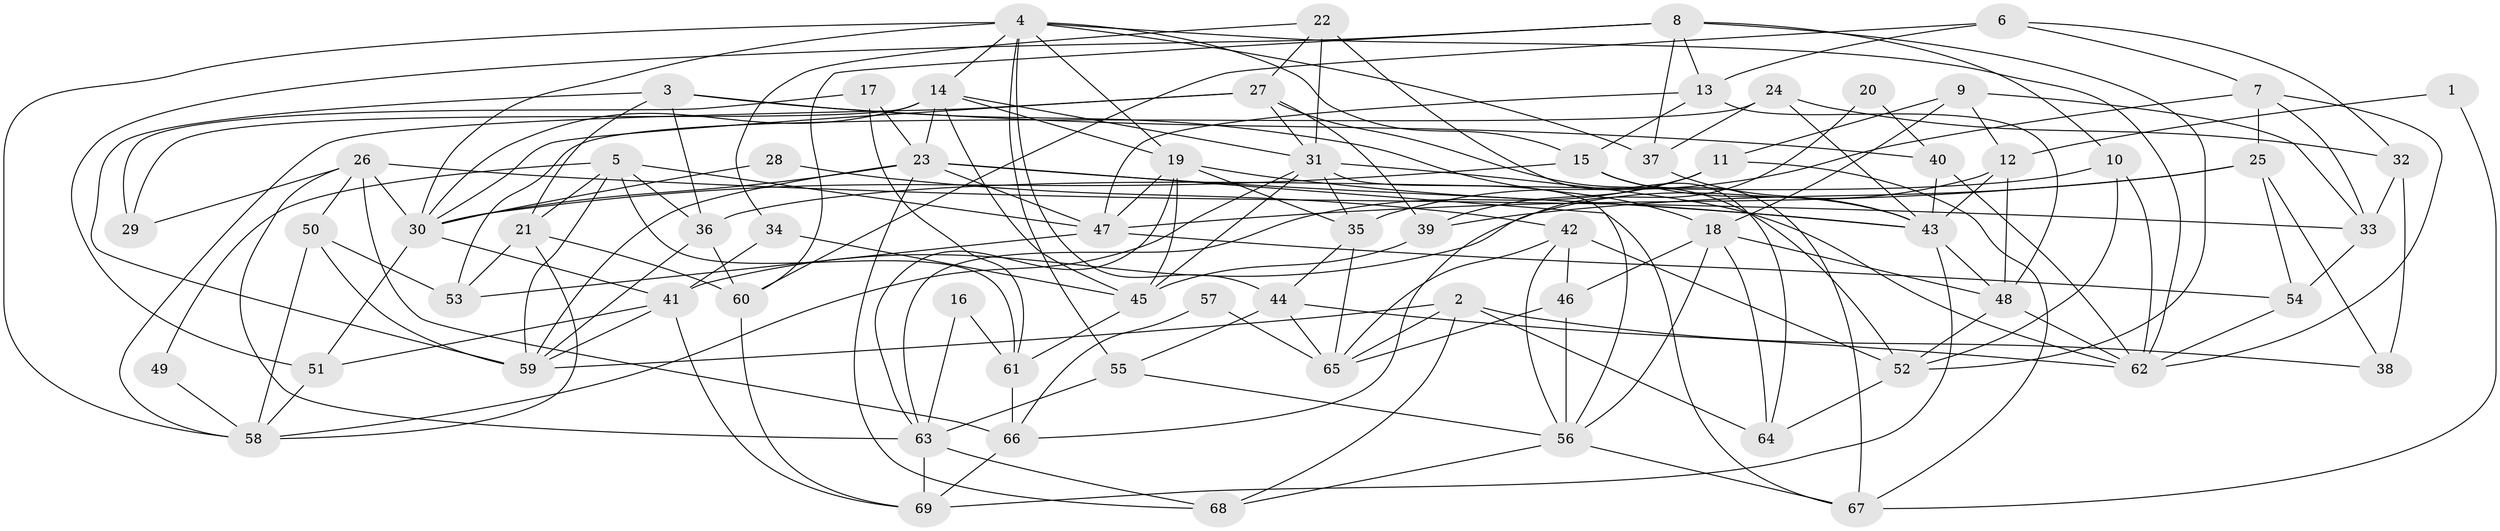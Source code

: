 // original degree distribution, {4: 0.2894736842105263, 3: 0.2894736842105263, 5: 0.19298245614035087, 2: 0.10526315789473684, 6: 0.07894736842105263, 7: 0.03508771929824561, 9: 0.008771929824561403}
// Generated by graph-tools (version 1.1) at 2025/37/03/04/25 23:37:12]
// undirected, 69 vertices, 173 edges
graph export_dot {
  node [color=gray90,style=filled];
  1;
  2;
  3;
  4;
  5;
  6;
  7;
  8;
  9;
  10;
  11;
  12;
  13;
  14;
  15;
  16;
  17;
  18;
  19;
  20;
  21;
  22;
  23;
  24;
  25;
  26;
  27;
  28;
  29;
  30;
  31;
  32;
  33;
  34;
  35;
  36;
  37;
  38;
  39;
  40;
  41;
  42;
  43;
  44;
  45;
  46;
  47;
  48;
  49;
  50;
  51;
  52;
  53;
  54;
  55;
  56;
  57;
  58;
  59;
  60;
  61;
  62;
  63;
  64;
  65;
  66;
  67;
  68;
  69;
  1 -- 12 [weight=1.0];
  1 -- 67 [weight=1.0];
  2 -- 38 [weight=1.0];
  2 -- 59 [weight=2.0];
  2 -- 64 [weight=1.0];
  2 -- 65 [weight=1.0];
  2 -- 68 [weight=1.0];
  3 -- 18 [weight=1.0];
  3 -- 21 [weight=1.0];
  3 -- 36 [weight=1.0];
  3 -- 40 [weight=1.0];
  3 -- 59 [weight=1.0];
  4 -- 14 [weight=1.0];
  4 -- 15 [weight=1.0];
  4 -- 19 [weight=1.0];
  4 -- 30 [weight=1.0];
  4 -- 37 [weight=1.0];
  4 -- 44 [weight=1.0];
  4 -- 55 [weight=2.0];
  4 -- 58 [weight=1.0];
  4 -- 62 [weight=1.0];
  5 -- 21 [weight=1.0];
  5 -- 36 [weight=1.0];
  5 -- 47 [weight=1.0];
  5 -- 49 [weight=1.0];
  5 -- 59 [weight=1.0];
  5 -- 61 [weight=1.0];
  6 -- 7 [weight=1.0];
  6 -- 13 [weight=1.0];
  6 -- 32 [weight=1.0];
  6 -- 60 [weight=1.0];
  7 -- 25 [weight=1.0];
  7 -- 33 [weight=1.0];
  7 -- 35 [weight=2.0];
  7 -- 62 [weight=1.0];
  8 -- 10 [weight=1.0];
  8 -- 13 [weight=1.0];
  8 -- 37 [weight=1.0];
  8 -- 51 [weight=1.0];
  8 -- 52 [weight=1.0];
  8 -- 60 [weight=1.0];
  9 -- 11 [weight=1.0];
  9 -- 12 [weight=1.0];
  9 -- 18 [weight=1.0];
  9 -- 33 [weight=1.0];
  10 -- 36 [weight=1.0];
  10 -- 52 [weight=1.0];
  10 -- 62 [weight=1.0];
  11 -- 39 [weight=1.0];
  11 -- 63 [weight=1.0];
  11 -- 67 [weight=1.0];
  12 -- 41 [weight=1.0];
  12 -- 43 [weight=1.0];
  12 -- 48 [weight=1.0];
  13 -- 15 [weight=1.0];
  13 -- 47 [weight=1.0];
  13 -- 48 [weight=1.0];
  14 -- 19 [weight=1.0];
  14 -- 23 [weight=1.0];
  14 -- 29 [weight=1.0];
  14 -- 30 [weight=1.0];
  14 -- 31 [weight=1.0];
  14 -- 45 [weight=1.0];
  15 -- 30 [weight=1.0];
  15 -- 43 [weight=1.0];
  15 -- 67 [weight=1.0];
  16 -- 61 [weight=1.0];
  16 -- 63 [weight=1.0];
  17 -- 23 [weight=1.0];
  17 -- 29 [weight=1.0];
  17 -- 61 [weight=1.0];
  18 -- 46 [weight=1.0];
  18 -- 48 [weight=1.0];
  18 -- 56 [weight=1.0];
  18 -- 64 [weight=1.0];
  19 -- 35 [weight=1.0];
  19 -- 43 [weight=1.0];
  19 -- 45 [weight=1.0];
  19 -- 47 [weight=1.0];
  19 -- 63 [weight=1.0];
  20 -- 40 [weight=1.0];
  20 -- 66 [weight=1.0];
  21 -- 53 [weight=1.0];
  21 -- 58 [weight=1.0];
  21 -- 60 [weight=1.0];
  22 -- 27 [weight=1.0];
  22 -- 31 [weight=1.0];
  22 -- 34 [weight=1.0];
  22 -- 64 [weight=1.0];
  23 -- 30 [weight=1.0];
  23 -- 43 [weight=1.0];
  23 -- 47 [weight=1.0];
  23 -- 59 [weight=2.0];
  23 -- 67 [weight=1.0];
  23 -- 68 [weight=1.0];
  24 -- 32 [weight=1.0];
  24 -- 37 [weight=1.0];
  24 -- 43 [weight=1.0];
  24 -- 53 [weight=1.0];
  25 -- 38 [weight=1.0];
  25 -- 39 [weight=1.0];
  25 -- 47 [weight=1.0];
  25 -- 54 [weight=1.0];
  26 -- 29 [weight=1.0];
  26 -- 30 [weight=1.0];
  26 -- 33 [weight=2.0];
  26 -- 50 [weight=1.0];
  26 -- 63 [weight=1.0];
  26 -- 66 [weight=1.0];
  27 -- 30 [weight=2.0];
  27 -- 31 [weight=1.0];
  27 -- 39 [weight=2.0];
  27 -- 52 [weight=1.0];
  27 -- 58 [weight=1.0];
  28 -- 30 [weight=1.0];
  28 -- 42 [weight=1.0];
  30 -- 41 [weight=1.0];
  30 -- 51 [weight=1.0];
  31 -- 35 [weight=1.0];
  31 -- 45 [weight=1.0];
  31 -- 56 [weight=1.0];
  31 -- 58 [weight=1.0];
  31 -- 62 [weight=1.0];
  32 -- 33 [weight=1.0];
  32 -- 38 [weight=1.0];
  33 -- 54 [weight=1.0];
  34 -- 41 [weight=1.0];
  34 -- 45 [weight=1.0];
  35 -- 44 [weight=1.0];
  35 -- 65 [weight=1.0];
  36 -- 59 [weight=1.0];
  36 -- 60 [weight=1.0];
  37 -- 43 [weight=1.0];
  39 -- 45 [weight=1.0];
  40 -- 43 [weight=1.0];
  40 -- 62 [weight=1.0];
  41 -- 51 [weight=1.0];
  41 -- 59 [weight=1.0];
  41 -- 69 [weight=1.0];
  42 -- 46 [weight=1.0];
  42 -- 52 [weight=1.0];
  42 -- 56 [weight=1.0];
  42 -- 65 [weight=1.0];
  43 -- 48 [weight=1.0];
  43 -- 69 [weight=1.0];
  44 -- 55 [weight=1.0];
  44 -- 62 [weight=1.0];
  44 -- 65 [weight=1.0];
  45 -- 61 [weight=1.0];
  46 -- 56 [weight=1.0];
  46 -- 65 [weight=1.0];
  47 -- 53 [weight=1.0];
  47 -- 54 [weight=1.0];
  48 -- 52 [weight=1.0];
  48 -- 62 [weight=1.0];
  49 -- 58 [weight=1.0];
  50 -- 53 [weight=1.0];
  50 -- 58 [weight=1.0];
  50 -- 59 [weight=1.0];
  51 -- 58 [weight=1.0];
  52 -- 64 [weight=1.0];
  54 -- 62 [weight=1.0];
  55 -- 56 [weight=1.0];
  55 -- 63 [weight=1.0];
  56 -- 67 [weight=1.0];
  56 -- 68 [weight=1.0];
  57 -- 65 [weight=2.0];
  57 -- 66 [weight=1.0];
  60 -- 69 [weight=1.0];
  61 -- 66 [weight=1.0];
  63 -- 68 [weight=1.0];
  63 -- 69 [weight=1.0];
  66 -- 69 [weight=1.0];
}
